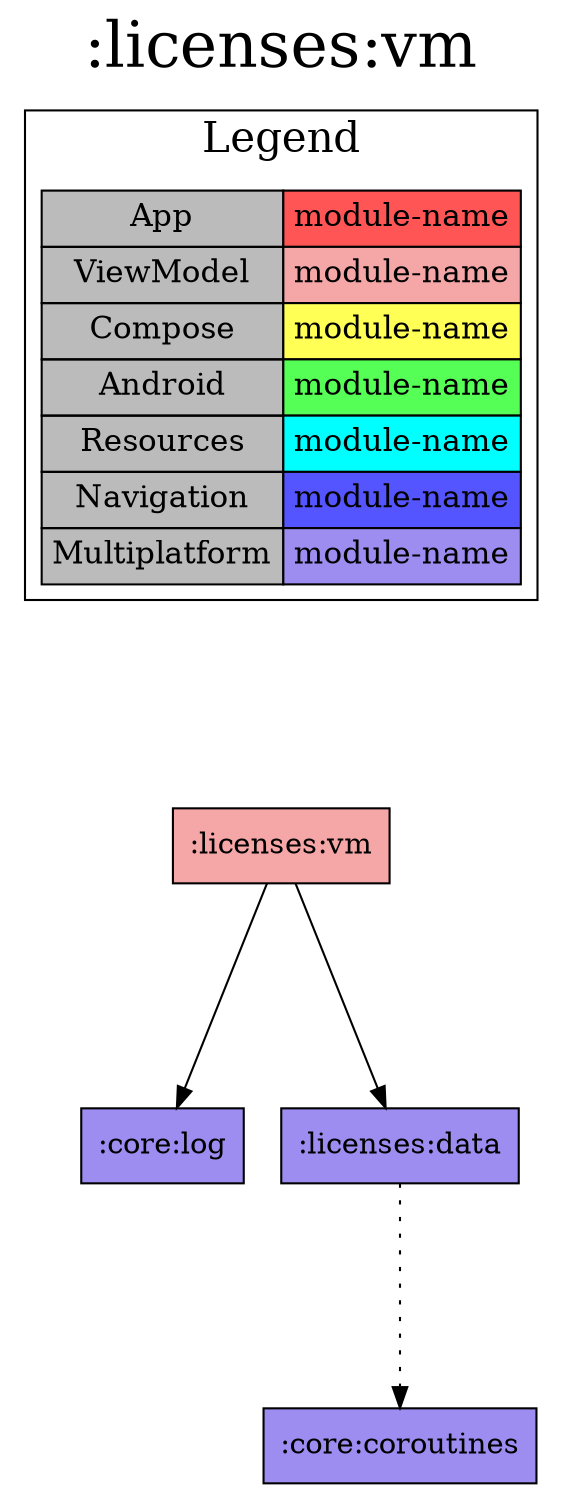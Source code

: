 digraph {
edge ["dir"="forward"]
graph ["dpi"="100","label"=":licenses:vm","labelloc"="t","fontsize"="30","ranksep"="1.5","rankdir"="TB"]
node ["style"="filled"]
":licenses:vm" ["fillcolor"="#F5A6A6","shape"="box"]
":core:log" ["fillcolor"="#9D8DF1","shape"="box"]
":licenses:data" ["fillcolor"="#9D8DF1","shape"="box"]
":core:coroutines" ["fillcolor"="#9D8DF1","shape"="box"]
{
edge ["dir"="none"]
graph ["rank"="same"]
}
":licenses:vm" -> ":core:log"
":licenses:vm" -> ":licenses:data"
":licenses:data" -> ":core:coroutines" ["style"="dotted"]
subgraph "cluster_legend" {
edge ["dir"="none"]
graph ["label"="Legend","fontsize"="20"]
"Legend" ["style"="filled","fillcolor"="#bbbbbb","shape"="none","margin"="0","fontsize"="15","label"=<
<TABLE BORDER="0" CELLBORDER="1" CELLSPACING="0" CELLPADDING="4">
<TR><TD>App</TD><TD BGCOLOR="#FF5555">module-name</TD></TR>
<TR><TD>ViewModel</TD><TD BGCOLOR="#F5A6A6">module-name</TD></TR>
<TR><TD>Compose</TD><TD BGCOLOR="#FFFF55">module-name</TD></TR>
<TR><TD>Android</TD><TD BGCOLOR="#55FF55">module-name</TD></TR>
<TR><TD>Resources</TD><TD BGCOLOR="#00FFFF">module-name</TD></TR>
<TR><TD>Navigation</TD><TD BGCOLOR="#5555FF">module-name</TD></TR>
<TR><TD>Multiplatform</TD><TD BGCOLOR="#9D8DF1">module-name</TD></TR>
</TABLE>
>]
} -> ":licenses:vm" ["style"="invis"]
}